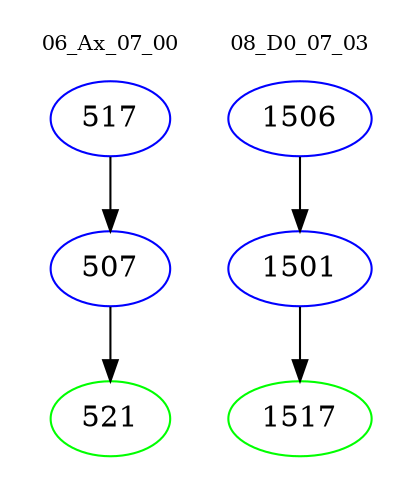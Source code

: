 digraph{
subgraph cluster_0 {
color = white
label = "06_Ax_07_00";
fontsize=10;
T0_517 [label="517", color="blue"]
T0_517 -> T0_507 [color="black"]
T0_507 [label="507", color="blue"]
T0_507 -> T0_521 [color="black"]
T0_521 [label="521", color="green"]
}
subgraph cluster_1 {
color = white
label = "08_D0_07_03";
fontsize=10;
T1_1506 [label="1506", color="blue"]
T1_1506 -> T1_1501 [color="black"]
T1_1501 [label="1501", color="blue"]
T1_1501 -> T1_1517 [color="black"]
T1_1517 [label="1517", color="green"]
}
}

